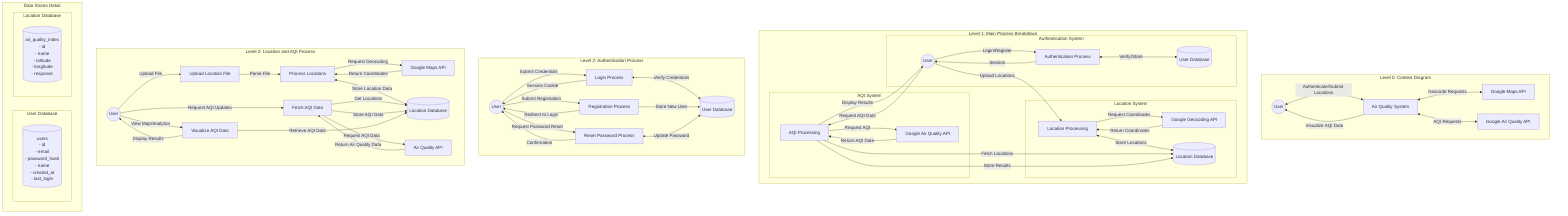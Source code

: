 flowchart TD
    %% Level 0 DFD - Context Diagram
    subgraph "Level 0: Context Diagram"
        User((User))
        AQISystem[Air Quality System]
        GoogleMapsAPI[Google Maps API]
        AirQualityAPI[Google Air Quality API]

        User <-->|Authenticate/Submit Locations| AQISystem
        AQISystem <-->|Geocode Requests| GoogleMapsAPI
        AQISystem <-->|AQI Requests| AirQualityAPI
        AQISystem -->|Visualize AQI Data| User
    end

    %% Level 1 DFD - Main Process Breakdown
    subgraph "Level 1: Main Process Breakdown"
        User1((User))
        
        subgraph "Authentication System"
            Auth[Authentication Process]
            UserDB[(User Database)]
            
            User1 -->|Login/Register| Auth
            Auth <-->|Verify/Store| UserDB
            Auth -->|Session| User1
        end
        
        subgraph "Location System"
            LocProc[Location Processing]
            LocDB[(Location Database)]
            GeoAPI[Google Geocoding API]
            
            User1 -->|Upload Locations| LocProc
            LocProc -->|Request Coordinates| GeoAPI
            GeoAPI -->|Return Coordinates| LocProc
            LocProc <-->|Store Locations| LocDB
        end
        
        subgraph "AQI System"
            AQIProc[AQI Processing]
            AQIApi[Google Air Quality API]
            
            User1 -->|Request AQI Data| AQIProc
            AQIProc -->|Fetch Locations| LocDB
            AQIProc -->|Request AQI| AQIApi
            AQIApi -->|Return AQI Data| AQIProc
            AQIProc -->|Store Results| LocDB
            AQIProc -->|Display Results| User1
        end
    end

    %% Level 2 DFD - Detailed Process Flow
    subgraph "Level 2: Authentication Process"
        User2((User))
        Login[Login Process]
        Register[Registration Process]
        ResetPwd[Reset Password Process]
        UserDB2[(User Database)]
        
        User2 -->|Submit Credentials| Login
        User2 -->|Submit Registration| Register
        User2 -->|Request Password Reset| ResetPwd
        
        Login <-->|Verify Credentials| UserDB2
        Register -->|Store New User| UserDB2
        ResetPwd <-->|Update Password| UserDB2
        
        Login -->|Session Cookie| User2
        Register -->|Redirect to Login| User2
        ResetPwd -->|Confirmation| User2
    end

    subgraph "Level 2: Location and AQI Process"
        User3((User))
        FileUpload[Upload Location File]
        ProcessLoc[Process Locations]
        FetchAQI[Fetch AQI Data]
        VisualizeAQI[Visualize AQI Data]
        LocDB2[(Location Database)]
        GeoAPI2[Google Maps API]
        AQIAPI2[Air Quality API]
        
        User3 -->|Upload File| FileUpload
        FileUpload -->|Parse File| ProcessLoc
        ProcessLoc -->|Request Geocoding| GeoAPI2
        GeoAPI2 -->|Return Coordinates| ProcessLoc
        ProcessLoc <-->|Store Location Data| LocDB2
        
        User3 -->|Request AQI Updates| FetchAQI
        FetchAQI -->|Get Locations| LocDB2
        FetchAQI -->|Request AQI Data| AQIAPI2
        AQIAPI2 -->|Return Air Quality Data| FetchAQI
        FetchAQI -->|Store AQI Data| LocDB2
        
        User3 -->|View Map/Analytics| VisualizeAQI
        VisualizeAQI -->|Retrieve AQI Data| LocDB2
        VisualizeAQI -->|Display Results| User3
    end

    %% Data Store Details
    subgraph "Data Stores Detail"
        subgraph "User Database" 
            UserTable[("users
            - id
            - email
            - password_hash
            - name
            - created_at
            - last_login")]
        end
        
        subgraph "Location Database"
            LocTable[("air_quality_index
            - id
            - name
            - latitude
            - longitude
            - response")]
        end
    end